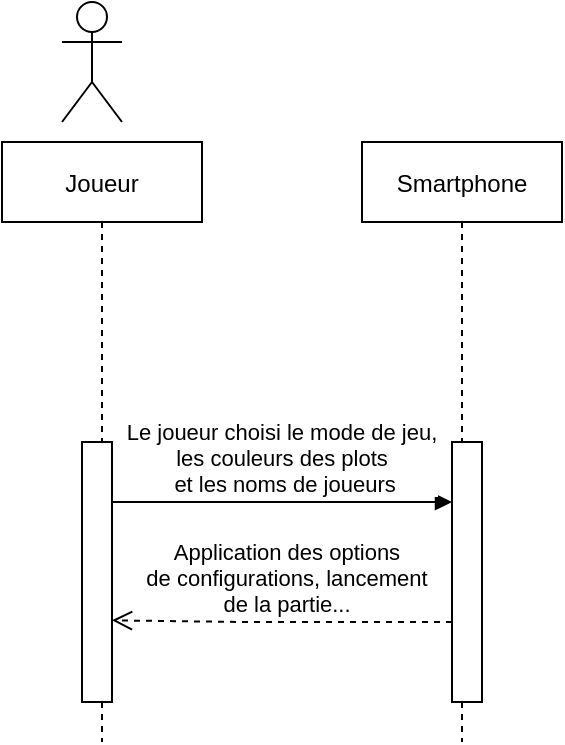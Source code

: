 <mxfile version="13.6.2" type="device"><diagram id="kgpKYQtTHZ0yAKxKKP6v" name="Page-1"><mxGraphModel dx="1086" dy="926" grid="1" gridSize="10" guides="1" tooltips="1" connect="1" arrows="1" fold="1" page="1" pageScale="1" pageWidth="850" pageHeight="1100" math="0" shadow="0"><root><mxCell id="0"/><mxCell id="1" parent="0"/><mxCell id="3nuBFxr9cyL0pnOWT2aG-1" value="Joueur" style="shape=umlLifeline;perimeter=lifelinePerimeter;container=1;collapsible=0;recursiveResize=0;rounded=0;shadow=0;strokeWidth=1;" parent="1" vertex="1"><mxGeometry x="120" y="80" width="100" height="300" as="geometry"/></mxCell><mxCell id="3nuBFxr9cyL0pnOWT2aG-2" value="" style="points=[];perimeter=orthogonalPerimeter;rounded=0;shadow=0;strokeWidth=1;" parent="3nuBFxr9cyL0pnOWT2aG-1" vertex="1"><mxGeometry x="40" y="150" width="15" height="130" as="geometry"/></mxCell><mxCell id="3nuBFxr9cyL0pnOWT2aG-5" value="Smartphone" style="shape=umlLifeline;perimeter=lifelinePerimeter;container=1;collapsible=0;recursiveResize=0;rounded=0;shadow=0;strokeWidth=1;" parent="1" vertex="1"><mxGeometry x="300" y="80" width="100" height="300" as="geometry"/></mxCell><mxCell id="3nuBFxr9cyL0pnOWT2aG-6" value="" style="points=[];perimeter=orthogonalPerimeter;rounded=0;shadow=0;strokeWidth=1;" parent="3nuBFxr9cyL0pnOWT2aG-5" vertex="1"><mxGeometry x="45" y="150" width="15" height="130" as="geometry"/></mxCell><mxCell id="3nuBFxr9cyL0pnOWT2aG-7" value="Application des options&#10; de configurations, lancement &#10;de la partie..." style="verticalAlign=bottom;endArrow=open;dashed=1;endSize=8;shadow=0;strokeWidth=1;entryX=1;entryY=0.686;entryDx=0;entryDy=0;entryPerimeter=0;" parent="1" source="3nuBFxr9cyL0pnOWT2aG-6" target="3nuBFxr9cyL0pnOWT2aG-2" edge="1"><mxGeometry x="-0.029" relative="1" as="geometry"><mxPoint x="180" y="320" as="targetPoint"/><Array as="points"><mxPoint x="270" y="320"/><mxPoint x="240" y="320"/></Array><mxPoint as="offset"/></mxGeometry></mxCell><mxCell id="3nuBFxr9cyL0pnOWT2aG-8" value="Le joueur choisi le mode de jeu, &#10;les couleurs des plots&#10; et les noms de joueurs" style="verticalAlign=bottom;endArrow=block;shadow=0;strokeWidth=1;" parent="1" source="3nuBFxr9cyL0pnOWT2aG-2" target="3nuBFxr9cyL0pnOWT2aG-6" edge="1"><mxGeometry relative="1" as="geometry"><mxPoint x="275" y="240" as="sourcePoint"/><Array as="points"><mxPoint x="250" y="260"/></Array></mxGeometry></mxCell><mxCell id="sU7w-r_jaEOf2lmpwOaY-1" value="" style="shape=umlActor;verticalLabelPosition=bottom;verticalAlign=top;html=1;" parent="1" vertex="1"><mxGeometry x="150" y="10" width="30" height="60" as="geometry"/></mxCell></root></mxGraphModel></diagram></mxfile>